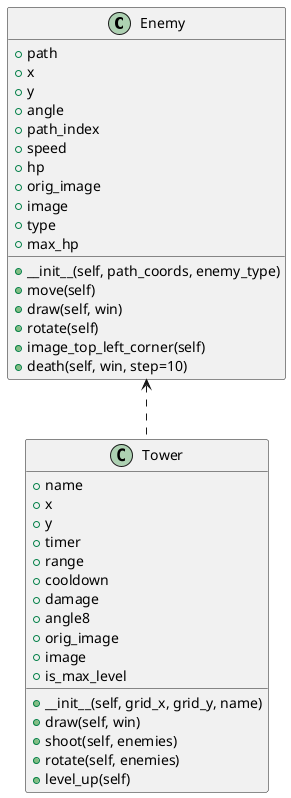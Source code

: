 @startuml Diagram klas
class Enemy {
    + path
    + x
    + y
    + angle
    + path_index
    + speed
    + hp
    + orig_image
    + image
    + type
    + max_hp
    + __init__(self, path_coords, enemy_type)
    + move(self)
    + draw(self, win)
    + rotate(self)
    + image_top_left_corner(self)
    + death(self, win, step=10)
}

class Tower {
    + name
    + x
    + y
    + timer
    + range
    + cooldown
    + damage
    + angle8
    + orig_image
    + image
    + is_max_level
    + __init__(self, grid_x, grid_y, name)
    + draw(self, win)
    + shoot(self, enemies)
    + rotate(self, enemies)
    + level_up(self)
}

Enemy <.. Tower
@enduml